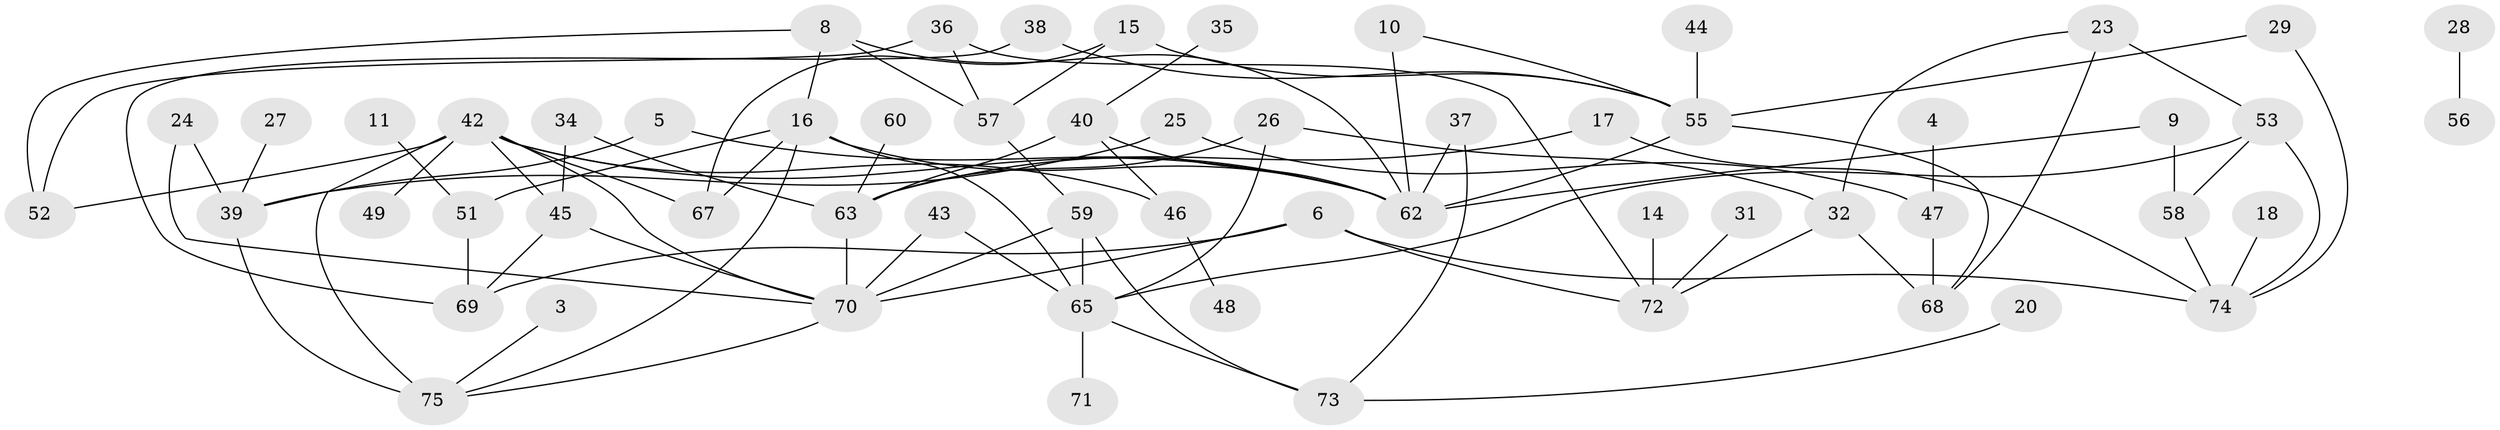 // original degree distribution, {1: 0.24161073825503357, 2: 0.2483221476510067, 0: 0.09395973154362416, 4: 0.1342281879194631, 3: 0.21476510067114093, 8: 0.006711409395973154, 5: 0.04697986577181208, 6: 0.006711409395973154, 7: 0.006711409395973154}
// Generated by graph-tools (version 1.1) at 2025/25/03/09/25 03:25:13]
// undirected, 59 vertices, 92 edges
graph export_dot {
graph [start="1"]
  node [color=gray90,style=filled];
  3;
  4;
  5;
  6;
  8;
  9;
  10;
  11;
  14;
  15;
  16;
  17;
  18;
  20;
  23;
  24;
  25;
  26;
  27;
  28;
  29;
  31;
  32;
  34;
  35;
  36;
  37;
  38;
  39;
  40;
  42;
  43;
  44;
  45;
  46;
  47;
  48;
  49;
  51;
  52;
  53;
  55;
  56;
  57;
  58;
  59;
  60;
  62;
  63;
  65;
  67;
  68;
  69;
  70;
  71;
  72;
  73;
  74;
  75;
  3 -- 75 [weight=1.0];
  4 -- 47 [weight=1.0];
  5 -- 39 [weight=1.0];
  5 -- 62 [weight=1.0];
  6 -- 69 [weight=1.0];
  6 -- 70 [weight=1.0];
  6 -- 72 [weight=1.0];
  6 -- 74 [weight=1.0];
  8 -- 16 [weight=1.0];
  8 -- 52 [weight=1.0];
  8 -- 57 [weight=1.0];
  8 -- 62 [weight=1.0];
  9 -- 58 [weight=1.0];
  9 -- 62 [weight=1.0];
  10 -- 55 [weight=1.0];
  10 -- 62 [weight=2.0];
  11 -- 51 [weight=1.0];
  14 -- 72 [weight=1.0];
  15 -- 55 [weight=1.0];
  15 -- 57 [weight=1.0];
  15 -- 67 [weight=1.0];
  16 -- 51 [weight=1.0];
  16 -- 62 [weight=1.0];
  16 -- 65 [weight=1.0];
  16 -- 67 [weight=1.0];
  16 -- 75 [weight=1.0];
  17 -- 63 [weight=1.0];
  17 -- 74 [weight=1.0];
  18 -- 74 [weight=1.0];
  20 -- 73 [weight=1.0];
  23 -- 32 [weight=1.0];
  23 -- 53 [weight=1.0];
  23 -- 68 [weight=1.0];
  24 -- 39 [weight=1.0];
  24 -- 70 [weight=1.0];
  25 -- 39 [weight=1.0];
  25 -- 47 [weight=1.0];
  26 -- 32 [weight=1.0];
  26 -- 63 [weight=1.0];
  26 -- 65 [weight=1.0];
  27 -- 39 [weight=1.0];
  28 -- 56 [weight=1.0];
  29 -- 55 [weight=1.0];
  29 -- 74 [weight=1.0];
  31 -- 72 [weight=1.0];
  32 -- 68 [weight=1.0];
  32 -- 72 [weight=1.0];
  34 -- 45 [weight=1.0];
  34 -- 63 [weight=1.0];
  35 -- 40 [weight=1.0];
  36 -- 52 [weight=1.0];
  36 -- 57 [weight=1.0];
  36 -- 72 [weight=1.0];
  37 -- 62 [weight=1.0];
  37 -- 73 [weight=1.0];
  38 -- 55 [weight=2.0];
  38 -- 69 [weight=1.0];
  39 -- 75 [weight=1.0];
  40 -- 46 [weight=1.0];
  40 -- 62 [weight=1.0];
  40 -- 63 [weight=1.0];
  42 -- 45 [weight=1.0];
  42 -- 46 [weight=1.0];
  42 -- 49 [weight=1.0];
  42 -- 52 [weight=2.0];
  42 -- 62 [weight=2.0];
  42 -- 67 [weight=1.0];
  42 -- 70 [weight=1.0];
  42 -- 75 [weight=2.0];
  43 -- 65 [weight=1.0];
  43 -- 70 [weight=1.0];
  44 -- 55 [weight=1.0];
  45 -- 69 [weight=1.0];
  45 -- 70 [weight=1.0];
  46 -- 48 [weight=1.0];
  47 -- 68 [weight=1.0];
  51 -- 69 [weight=1.0];
  53 -- 58 [weight=1.0];
  53 -- 65 [weight=1.0];
  53 -- 74 [weight=1.0];
  55 -- 62 [weight=1.0];
  55 -- 68 [weight=1.0];
  57 -- 59 [weight=1.0];
  58 -- 74 [weight=1.0];
  59 -- 65 [weight=1.0];
  59 -- 70 [weight=1.0];
  59 -- 73 [weight=1.0];
  60 -- 63 [weight=1.0];
  63 -- 70 [weight=1.0];
  65 -- 71 [weight=1.0];
  65 -- 73 [weight=1.0];
  70 -- 75 [weight=1.0];
}
